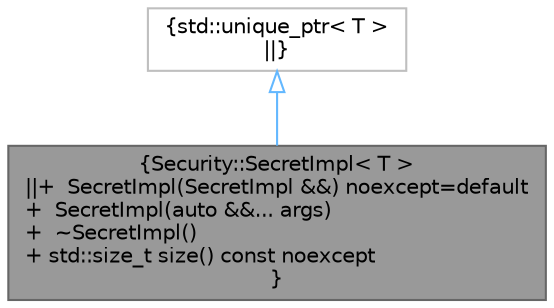 digraph "Security::SecretImpl&lt; T &gt;"
{
 // LATEX_PDF_SIZE
  bgcolor="transparent";
  edge [fontname=Helvetica,fontsize=10,labelfontname=Helvetica,labelfontsize=10];
  node [fontname=Helvetica,fontsize=10,shape=box,height=0.2,width=0.4];
  Node1 [label="{Security::SecretImpl\< T \>\n||+  SecretImpl(SecretImpl &&) noexcept=default\l+  SecretImpl(auto &&... args)\l+  ~SecretImpl()\l+ std::size_t size() const noexcept\l}",height=0.2,width=0.4,color="gray40", fillcolor="grey60", style="filled", fontcolor="black",tooltip=" "];
  Node2 -> Node1 [dir="back",color="steelblue1",style="solid",arrowtail="onormal"];
  Node2 [label="{std::unique_ptr\< T \>\n||}",height=0.2,width=0.4,color="grey75", fillcolor="white", style="filled",tooltip=" "];
}
